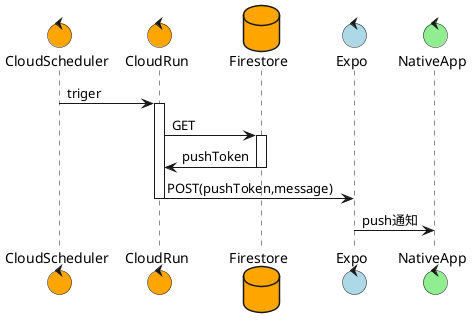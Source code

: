 @startuml
control CloudScheduler #Orange
control CloudRun #Orange
database Firestore #Orange
control Expo #LightBlue
control NativeApp #LightGreen
CloudScheduler -> CloudRun : triger
activate CloudRun
CloudRun -> Firestore : GET
activate Firestore
CloudRun <- Firestore : pushToken
deactivate Firestore
CloudRun -> Expo : POST(pushToken,message)
deactivate CloudRun
Expo -> NativeApp : push通知
@enduml